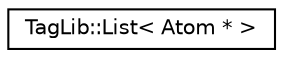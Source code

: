 digraph "Graphical Class Hierarchy"
{
  edge [fontname="Helvetica",fontsize="10",labelfontname="Helvetica",labelfontsize="10"];
  node [fontname="Helvetica",fontsize="10",shape=record];
  rankdir="LR";
  Node1 [label="TagLib::List\< Atom * \>",height=0.2,width=0.4,color="black", fillcolor="white", style="filled",URL="$class_tag_lib_1_1_list.html"];
}
